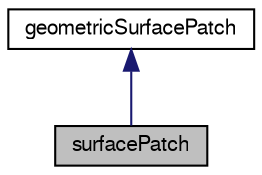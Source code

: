 digraph "surfacePatch"
{
  bgcolor="transparent";
  edge [fontname="FreeSans",fontsize="10",labelfontname="FreeSans",labelfontsize="10"];
  node [fontname="FreeSans",fontsize="10",shape=record];
  Node2 [label="surfacePatch",height=0.2,width=0.4,color="black", fillcolor="grey75", style="filled", fontcolor="black"];
  Node3 -> Node2 [dir="back",color="midnightblue",fontsize="10",style="solid",fontname="FreeSans"];
  Node3 [label="geometricSurfacePatch",height=0.2,width=0.4,color="black",URL="$a30586.html",tooltip="The geometricSurfacePatch is like patchIdentifier but for surfaces. Holds type, name and index..."];
}
